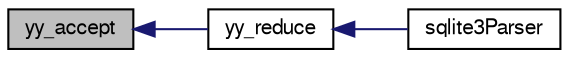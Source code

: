 digraph "yy_accept"
{
  edge [fontname="FreeSans",fontsize="10",labelfontname="FreeSans",labelfontsize="10"];
  node [fontname="FreeSans",fontsize="10",shape=record];
  rankdir="LR";
  Node927840 [label="yy_accept",height=0.2,width=0.4,color="black", fillcolor="grey75", style="filled", fontcolor="black"];
  Node927840 -> Node927841 [dir="back",color="midnightblue",fontsize="10",style="solid",fontname="FreeSans"];
  Node927841 [label="yy_reduce",height=0.2,width=0.4,color="black", fillcolor="white", style="filled",URL="$sqlite3_8c.html#a7c419a9b25711c666a9a2449ef377f14"];
  Node927841 -> Node927842 [dir="back",color="midnightblue",fontsize="10",style="solid",fontname="FreeSans"];
  Node927842 [label="sqlite3Parser",height=0.2,width=0.4,color="black", fillcolor="white", style="filled",URL="$sqlite3_8c.html#a0327d71a5fabe0b6a343d78a2602e72a"];
}
